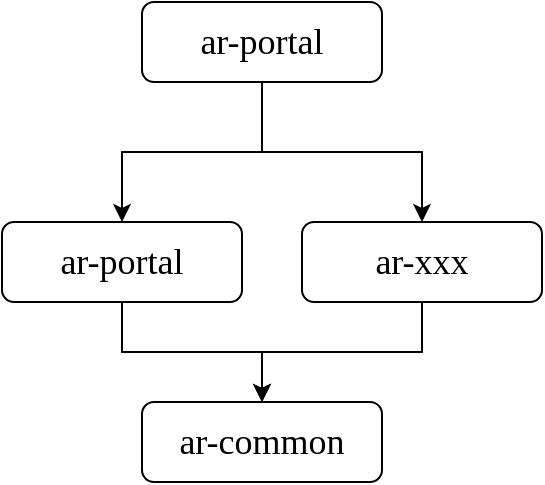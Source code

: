 <mxfile version="12.4.2" type="device" pages="1"><diagram id="XR9AtiMnxfRhkYtltfyK" name="Page-1"><mxGraphModel dx="1089" dy="630" grid="1" gridSize="10" guides="1" tooltips="1" connect="1" arrows="1" fold="1" page="1" pageScale="1" pageWidth="827" pageHeight="1169" math="0" shadow="0"><root><mxCell id="0"/><mxCell id="1" parent="0"/><mxCell id="nLiaufqqGsjIrGz1u-3X-5" style="edgeStyle=orthogonalEdgeStyle;rounded=0;orthogonalLoop=1;jettySize=auto;html=1;exitX=0.5;exitY=1;exitDx=0;exitDy=0;" edge="1" parent="1" source="nLiaufqqGsjIrGz1u-3X-1" target="nLiaufqqGsjIrGz1u-3X-2"><mxGeometry relative="1" as="geometry"/></mxCell><mxCell id="nLiaufqqGsjIrGz1u-3X-6" style="edgeStyle=orthogonalEdgeStyle;rounded=0;orthogonalLoop=1;jettySize=auto;html=1;exitX=0.5;exitY=1;exitDx=0;exitDy=0;entryX=0.5;entryY=0;entryDx=0;entryDy=0;" edge="1" parent="1" source="nLiaufqqGsjIrGz1u-3X-1" target="nLiaufqqGsjIrGz1u-3X-3"><mxGeometry relative="1" as="geometry"/></mxCell><mxCell id="nLiaufqqGsjIrGz1u-3X-1" value="&lt;font style=&quot;font-size: 18px&quot; face=&quot;Verdana&quot;&gt;ar-portal&lt;/font&gt;" style="rounded=1;whiteSpace=wrap;html=1;" vertex="1" parent="1"><mxGeometry x="330" y="250" width="120" height="40" as="geometry"/></mxCell><mxCell id="nLiaufqqGsjIrGz1u-3X-7" style="edgeStyle=orthogonalEdgeStyle;rounded=0;orthogonalLoop=1;jettySize=auto;html=1;" edge="1" parent="1" source="nLiaufqqGsjIrGz1u-3X-2" target="nLiaufqqGsjIrGz1u-3X-4"><mxGeometry relative="1" as="geometry"/></mxCell><mxCell id="nLiaufqqGsjIrGz1u-3X-2" value="&lt;font style=&quot;font-size: 18px&quot; face=&quot;Verdana&quot;&gt;ar-portal&lt;/font&gt;" style="rounded=1;whiteSpace=wrap;html=1;" vertex="1" parent="1"><mxGeometry x="260" y="360" width="120" height="40" as="geometry"/></mxCell><mxCell id="nLiaufqqGsjIrGz1u-3X-8" style="edgeStyle=orthogonalEdgeStyle;rounded=0;orthogonalLoop=1;jettySize=auto;html=1;exitX=0.5;exitY=1;exitDx=0;exitDy=0;entryX=0.5;entryY=0;entryDx=0;entryDy=0;" edge="1" parent="1" source="nLiaufqqGsjIrGz1u-3X-3" target="nLiaufqqGsjIrGz1u-3X-4"><mxGeometry relative="1" as="geometry"/></mxCell><mxCell id="nLiaufqqGsjIrGz1u-3X-3" value="&lt;font style=&quot;font-size: 18px&quot; face=&quot;Verdana&quot;&gt;ar-xxx&lt;/font&gt;" style="rounded=1;whiteSpace=wrap;html=1;" vertex="1" parent="1"><mxGeometry x="410" y="360" width="120" height="40" as="geometry"/></mxCell><mxCell id="nLiaufqqGsjIrGz1u-3X-4" value="&lt;font style=&quot;font-size: 18px&quot; face=&quot;Verdana&quot;&gt;ar-common&lt;/font&gt;" style="rounded=1;whiteSpace=wrap;html=1;" vertex="1" parent="1"><mxGeometry x="330" y="450" width="120" height="40" as="geometry"/></mxCell></root></mxGraphModel></diagram></mxfile>